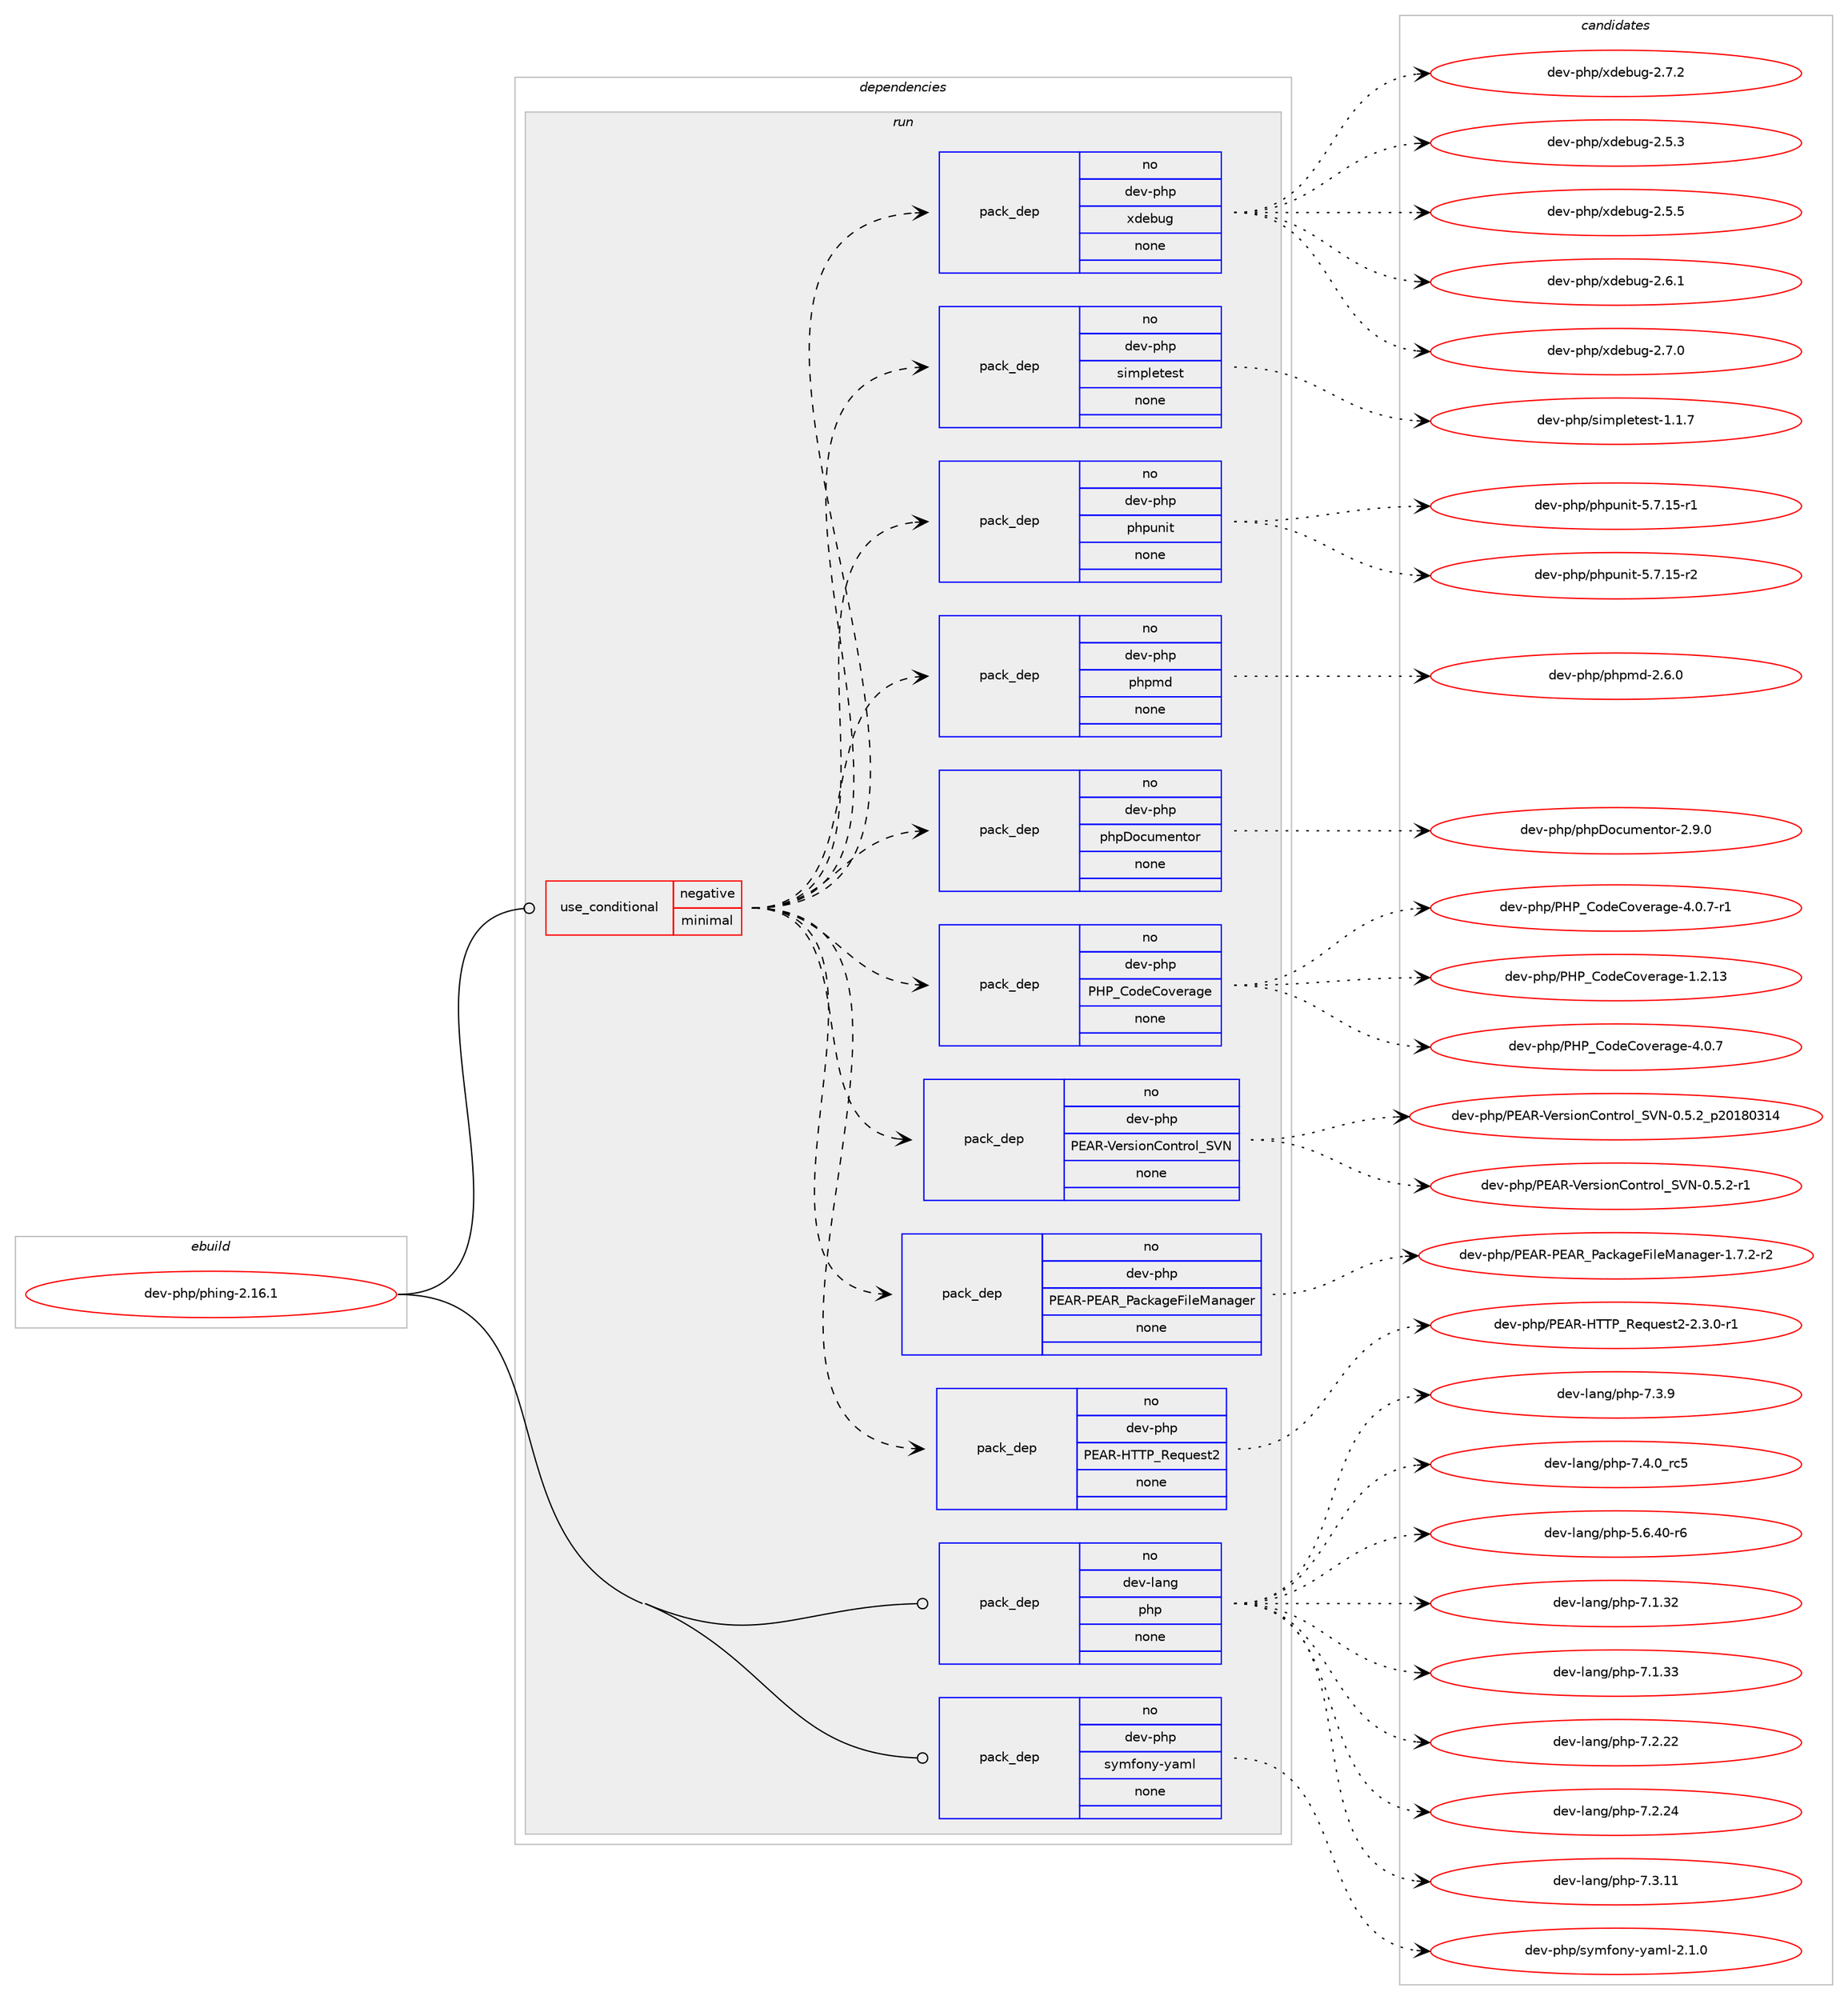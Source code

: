 digraph prolog {

# *************
# Graph options
# *************

newrank=true;
concentrate=true;
compound=true;
graph [rankdir=LR,fontname=Helvetica,fontsize=10,ranksep=1.5];#, ranksep=2.5, nodesep=0.2];
edge  [arrowhead=vee];
node  [fontname=Helvetica,fontsize=10];

# **********
# The ebuild
# **********

subgraph cluster_leftcol {
color=gray;
rank=same;
label=<<i>ebuild</i>>;
id [label="dev-php/phing-2.16.1", color=red, width=4, href="../dev-php/phing-2.16.1.svg"];
}

# ****************
# The dependencies
# ****************

subgraph cluster_midcol {
color=gray;
label=<<i>dependencies</i>>;
subgraph cluster_compile {
fillcolor="#eeeeee";
style=filled;
label=<<i>compile</i>>;
}
subgraph cluster_compileandrun {
fillcolor="#eeeeee";
style=filled;
label=<<i>compile and run</i>>;
}
subgraph cluster_run {
fillcolor="#eeeeee";
style=filled;
label=<<i>run</i>>;
subgraph cond135344 {
dependency591518 [label=<<TABLE BORDER="0" CELLBORDER="1" CELLSPACING="0" CELLPADDING="4"><TR><TD ROWSPAN="3" CELLPADDING="10">use_conditional</TD></TR><TR><TD>negative</TD></TR><TR><TD>minimal</TD></TR></TABLE>>, shape=none, color=red];
subgraph pack444418 {
dependency591519 [label=<<TABLE BORDER="0" CELLBORDER="1" CELLSPACING="0" CELLPADDING="4" WIDTH="220"><TR><TD ROWSPAN="6" CELLPADDING="30">pack_dep</TD></TR><TR><TD WIDTH="110">no</TD></TR><TR><TD>dev-php</TD></TR><TR><TD>PEAR-HTTP_Request2</TD></TR><TR><TD>none</TD></TR><TR><TD></TD></TR></TABLE>>, shape=none, color=blue];
}
dependency591518:e -> dependency591519:w [weight=20,style="dashed",arrowhead="vee"];
subgraph pack444419 {
dependency591520 [label=<<TABLE BORDER="0" CELLBORDER="1" CELLSPACING="0" CELLPADDING="4" WIDTH="220"><TR><TD ROWSPAN="6" CELLPADDING="30">pack_dep</TD></TR><TR><TD WIDTH="110">no</TD></TR><TR><TD>dev-php</TD></TR><TR><TD>PEAR-PEAR_PackageFileManager</TD></TR><TR><TD>none</TD></TR><TR><TD></TD></TR></TABLE>>, shape=none, color=blue];
}
dependency591518:e -> dependency591520:w [weight=20,style="dashed",arrowhead="vee"];
subgraph pack444420 {
dependency591521 [label=<<TABLE BORDER="0" CELLBORDER="1" CELLSPACING="0" CELLPADDING="4" WIDTH="220"><TR><TD ROWSPAN="6" CELLPADDING="30">pack_dep</TD></TR><TR><TD WIDTH="110">no</TD></TR><TR><TD>dev-php</TD></TR><TR><TD>PEAR-VersionControl_SVN</TD></TR><TR><TD>none</TD></TR><TR><TD></TD></TR></TABLE>>, shape=none, color=blue];
}
dependency591518:e -> dependency591521:w [weight=20,style="dashed",arrowhead="vee"];
subgraph pack444421 {
dependency591522 [label=<<TABLE BORDER="0" CELLBORDER="1" CELLSPACING="0" CELLPADDING="4" WIDTH="220"><TR><TD ROWSPAN="6" CELLPADDING="30">pack_dep</TD></TR><TR><TD WIDTH="110">no</TD></TR><TR><TD>dev-php</TD></TR><TR><TD>PHP_CodeCoverage</TD></TR><TR><TD>none</TD></TR><TR><TD></TD></TR></TABLE>>, shape=none, color=blue];
}
dependency591518:e -> dependency591522:w [weight=20,style="dashed",arrowhead="vee"];
subgraph pack444422 {
dependency591523 [label=<<TABLE BORDER="0" CELLBORDER="1" CELLSPACING="0" CELLPADDING="4" WIDTH="220"><TR><TD ROWSPAN="6" CELLPADDING="30">pack_dep</TD></TR><TR><TD WIDTH="110">no</TD></TR><TR><TD>dev-php</TD></TR><TR><TD>phpDocumentor</TD></TR><TR><TD>none</TD></TR><TR><TD></TD></TR></TABLE>>, shape=none, color=blue];
}
dependency591518:e -> dependency591523:w [weight=20,style="dashed",arrowhead="vee"];
subgraph pack444423 {
dependency591524 [label=<<TABLE BORDER="0" CELLBORDER="1" CELLSPACING="0" CELLPADDING="4" WIDTH="220"><TR><TD ROWSPAN="6" CELLPADDING="30">pack_dep</TD></TR><TR><TD WIDTH="110">no</TD></TR><TR><TD>dev-php</TD></TR><TR><TD>phpmd</TD></TR><TR><TD>none</TD></TR><TR><TD></TD></TR></TABLE>>, shape=none, color=blue];
}
dependency591518:e -> dependency591524:w [weight=20,style="dashed",arrowhead="vee"];
subgraph pack444424 {
dependency591525 [label=<<TABLE BORDER="0" CELLBORDER="1" CELLSPACING="0" CELLPADDING="4" WIDTH="220"><TR><TD ROWSPAN="6" CELLPADDING="30">pack_dep</TD></TR><TR><TD WIDTH="110">no</TD></TR><TR><TD>dev-php</TD></TR><TR><TD>phpunit</TD></TR><TR><TD>none</TD></TR><TR><TD></TD></TR></TABLE>>, shape=none, color=blue];
}
dependency591518:e -> dependency591525:w [weight=20,style="dashed",arrowhead="vee"];
subgraph pack444425 {
dependency591526 [label=<<TABLE BORDER="0" CELLBORDER="1" CELLSPACING="0" CELLPADDING="4" WIDTH="220"><TR><TD ROWSPAN="6" CELLPADDING="30">pack_dep</TD></TR><TR><TD WIDTH="110">no</TD></TR><TR><TD>dev-php</TD></TR><TR><TD>simpletest</TD></TR><TR><TD>none</TD></TR><TR><TD></TD></TR></TABLE>>, shape=none, color=blue];
}
dependency591518:e -> dependency591526:w [weight=20,style="dashed",arrowhead="vee"];
subgraph pack444426 {
dependency591527 [label=<<TABLE BORDER="0" CELLBORDER="1" CELLSPACING="0" CELLPADDING="4" WIDTH="220"><TR><TD ROWSPAN="6" CELLPADDING="30">pack_dep</TD></TR><TR><TD WIDTH="110">no</TD></TR><TR><TD>dev-php</TD></TR><TR><TD>xdebug</TD></TR><TR><TD>none</TD></TR><TR><TD></TD></TR></TABLE>>, shape=none, color=blue];
}
dependency591518:e -> dependency591527:w [weight=20,style="dashed",arrowhead="vee"];
}
id:e -> dependency591518:w [weight=20,style="solid",arrowhead="odot"];
subgraph pack444427 {
dependency591528 [label=<<TABLE BORDER="0" CELLBORDER="1" CELLSPACING="0" CELLPADDING="4" WIDTH="220"><TR><TD ROWSPAN="6" CELLPADDING="30">pack_dep</TD></TR><TR><TD WIDTH="110">no</TD></TR><TR><TD>dev-lang</TD></TR><TR><TD>php</TD></TR><TR><TD>none</TD></TR><TR><TD></TD></TR></TABLE>>, shape=none, color=blue];
}
id:e -> dependency591528:w [weight=20,style="solid",arrowhead="odot"];
subgraph pack444428 {
dependency591529 [label=<<TABLE BORDER="0" CELLBORDER="1" CELLSPACING="0" CELLPADDING="4" WIDTH="220"><TR><TD ROWSPAN="6" CELLPADDING="30">pack_dep</TD></TR><TR><TD WIDTH="110">no</TD></TR><TR><TD>dev-php</TD></TR><TR><TD>symfony-yaml</TD></TR><TR><TD>none</TD></TR><TR><TD></TD></TR></TABLE>>, shape=none, color=blue];
}
id:e -> dependency591529:w [weight=20,style="solid",arrowhead="odot"];
}
}

# **************
# The candidates
# **************

subgraph cluster_choices {
rank=same;
color=gray;
label=<<i>candidates</i>>;

subgraph choice444418 {
color=black;
nodesep=1;
choice10010111845112104112478069658245728484809582101113117101115116504550465146484511449 [label="dev-php/PEAR-HTTP_Request2-2.3.0-r1", color=red, width=4,href="../dev-php/PEAR-HTTP_Request2-2.3.0-r1.svg"];
dependency591519:e -> choice10010111845112104112478069658245728484809582101113117101115116504550465146484511449:w [style=dotted,weight="100"];
}
subgraph choice444419 {
color=black;
nodesep=1;
choice10010111845112104112478069658245806965829580979910797103101701051081017797110971031011144549465546504511450 [label="dev-php/PEAR-PEAR_PackageFileManager-1.7.2-r2", color=red, width=4,href="../dev-php/PEAR-PEAR_PackageFileManager-1.7.2-r2.svg"];
dependency591520:e -> choice10010111845112104112478069658245806965829580979910797103101701051081017797110971031011144549465546504511450:w [style=dotted,weight="100"];
}
subgraph choice444420 {
color=black;
nodesep=1;
choice100101118451121041124780696582458610111411510511111067111110116114111108958386784548465346504511449 [label="dev-php/PEAR-VersionControl_SVN-0.5.2-r1", color=red, width=4,href="../dev-php/PEAR-VersionControl_SVN-0.5.2-r1.svg"];
choice10010111845112104112478069658245861011141151051111106711111011611411110895838678454846534650951125048495648514952 [label="dev-php/PEAR-VersionControl_SVN-0.5.2_p20180314", color=red, width=4,href="../dev-php/PEAR-VersionControl_SVN-0.5.2_p20180314.svg"];
dependency591521:e -> choice100101118451121041124780696582458610111411510511111067111110116114111108958386784548465346504511449:w [style=dotted,weight="100"];
dependency591521:e -> choice10010111845112104112478069658245861011141151051111106711111011611411110895838678454846534650951125048495648514952:w [style=dotted,weight="100"];
}
subgraph choice444421 {
color=black;
nodesep=1;
choice10010111845112104112478072809567111100101671111181011149710310145494650464951 [label="dev-php/PHP_CodeCoverage-1.2.13", color=red, width=4,href="../dev-php/PHP_CodeCoverage-1.2.13.svg"];
choice100101118451121041124780728095671111001016711111810111497103101455246484655 [label="dev-php/PHP_CodeCoverage-4.0.7", color=red, width=4,href="../dev-php/PHP_CodeCoverage-4.0.7.svg"];
choice1001011184511210411247807280956711110010167111118101114971031014552464846554511449 [label="dev-php/PHP_CodeCoverage-4.0.7-r1", color=red, width=4,href="../dev-php/PHP_CodeCoverage-4.0.7-r1.svg"];
dependency591522:e -> choice10010111845112104112478072809567111100101671111181011149710310145494650464951:w [style=dotted,weight="100"];
dependency591522:e -> choice100101118451121041124780728095671111001016711111810111497103101455246484655:w [style=dotted,weight="100"];
dependency591522:e -> choice1001011184511210411247807280956711110010167111118101114971031014552464846554511449:w [style=dotted,weight="100"];
}
subgraph choice444422 {
color=black;
nodesep=1;
choice10010111845112104112471121041126811199117109101110116111114455046574648 [label="dev-php/phpDocumentor-2.9.0", color=red, width=4,href="../dev-php/phpDocumentor-2.9.0.svg"];
dependency591523:e -> choice10010111845112104112471121041126811199117109101110116111114455046574648:w [style=dotted,weight="100"];
}
subgraph choice444423 {
color=black;
nodesep=1;
choice1001011184511210411247112104112109100455046544648 [label="dev-php/phpmd-2.6.0", color=red, width=4,href="../dev-php/phpmd-2.6.0.svg"];
dependency591524:e -> choice1001011184511210411247112104112109100455046544648:w [style=dotted,weight="100"];
}
subgraph choice444424 {
color=black;
nodesep=1;
choice1001011184511210411247112104112117110105116455346554649534511449 [label="dev-php/phpunit-5.7.15-r1", color=red, width=4,href="../dev-php/phpunit-5.7.15-r1.svg"];
choice1001011184511210411247112104112117110105116455346554649534511450 [label="dev-php/phpunit-5.7.15-r2", color=red, width=4,href="../dev-php/phpunit-5.7.15-r2.svg"];
dependency591525:e -> choice1001011184511210411247112104112117110105116455346554649534511449:w [style=dotted,weight="100"];
dependency591525:e -> choice1001011184511210411247112104112117110105116455346554649534511450:w [style=dotted,weight="100"];
}
subgraph choice444425 {
color=black;
nodesep=1;
choice1001011184511210411247115105109112108101116101115116454946494655 [label="dev-php/simpletest-1.1.7", color=red, width=4,href="../dev-php/simpletest-1.1.7.svg"];
dependency591526:e -> choice1001011184511210411247115105109112108101116101115116454946494655:w [style=dotted,weight="100"];
}
subgraph choice444426 {
color=black;
nodesep=1;
choice100101118451121041124712010010198117103455046534651 [label="dev-php/xdebug-2.5.3", color=red, width=4,href="../dev-php/xdebug-2.5.3.svg"];
choice100101118451121041124712010010198117103455046534653 [label="dev-php/xdebug-2.5.5", color=red, width=4,href="../dev-php/xdebug-2.5.5.svg"];
choice100101118451121041124712010010198117103455046544649 [label="dev-php/xdebug-2.6.1", color=red, width=4,href="../dev-php/xdebug-2.6.1.svg"];
choice100101118451121041124712010010198117103455046554648 [label="dev-php/xdebug-2.7.0", color=red, width=4,href="../dev-php/xdebug-2.7.0.svg"];
choice100101118451121041124712010010198117103455046554650 [label="dev-php/xdebug-2.7.2", color=red, width=4,href="../dev-php/xdebug-2.7.2.svg"];
dependency591527:e -> choice100101118451121041124712010010198117103455046534651:w [style=dotted,weight="100"];
dependency591527:e -> choice100101118451121041124712010010198117103455046534653:w [style=dotted,weight="100"];
dependency591527:e -> choice100101118451121041124712010010198117103455046544649:w [style=dotted,weight="100"];
dependency591527:e -> choice100101118451121041124712010010198117103455046554648:w [style=dotted,weight="100"];
dependency591527:e -> choice100101118451121041124712010010198117103455046554650:w [style=dotted,weight="100"];
}
subgraph choice444427 {
color=black;
nodesep=1;
choice100101118451089711010347112104112455346544652484511454 [label="dev-lang/php-5.6.40-r6", color=red, width=4,href="../dev-lang/php-5.6.40-r6.svg"];
choice10010111845108971101034711210411245554649465150 [label="dev-lang/php-7.1.32", color=red, width=4,href="../dev-lang/php-7.1.32.svg"];
choice10010111845108971101034711210411245554649465151 [label="dev-lang/php-7.1.33", color=red, width=4,href="../dev-lang/php-7.1.33.svg"];
choice10010111845108971101034711210411245554650465050 [label="dev-lang/php-7.2.22", color=red, width=4,href="../dev-lang/php-7.2.22.svg"];
choice10010111845108971101034711210411245554650465052 [label="dev-lang/php-7.2.24", color=red, width=4,href="../dev-lang/php-7.2.24.svg"];
choice10010111845108971101034711210411245554651464949 [label="dev-lang/php-7.3.11", color=red, width=4,href="../dev-lang/php-7.3.11.svg"];
choice100101118451089711010347112104112455546514657 [label="dev-lang/php-7.3.9", color=red, width=4,href="../dev-lang/php-7.3.9.svg"];
choice100101118451089711010347112104112455546524648951149953 [label="dev-lang/php-7.4.0_rc5", color=red, width=4,href="../dev-lang/php-7.4.0_rc5.svg"];
dependency591528:e -> choice100101118451089711010347112104112455346544652484511454:w [style=dotted,weight="100"];
dependency591528:e -> choice10010111845108971101034711210411245554649465150:w [style=dotted,weight="100"];
dependency591528:e -> choice10010111845108971101034711210411245554649465151:w [style=dotted,weight="100"];
dependency591528:e -> choice10010111845108971101034711210411245554650465050:w [style=dotted,weight="100"];
dependency591528:e -> choice10010111845108971101034711210411245554650465052:w [style=dotted,weight="100"];
dependency591528:e -> choice10010111845108971101034711210411245554651464949:w [style=dotted,weight="100"];
dependency591528:e -> choice100101118451089711010347112104112455546514657:w [style=dotted,weight="100"];
dependency591528:e -> choice100101118451089711010347112104112455546524648951149953:w [style=dotted,weight="100"];
}
subgraph choice444428 {
color=black;
nodesep=1;
choice10010111845112104112471151211091021111101214512197109108455046494648 [label="dev-php/symfony-yaml-2.1.0", color=red, width=4,href="../dev-php/symfony-yaml-2.1.0.svg"];
dependency591529:e -> choice10010111845112104112471151211091021111101214512197109108455046494648:w [style=dotted,weight="100"];
}
}

}
